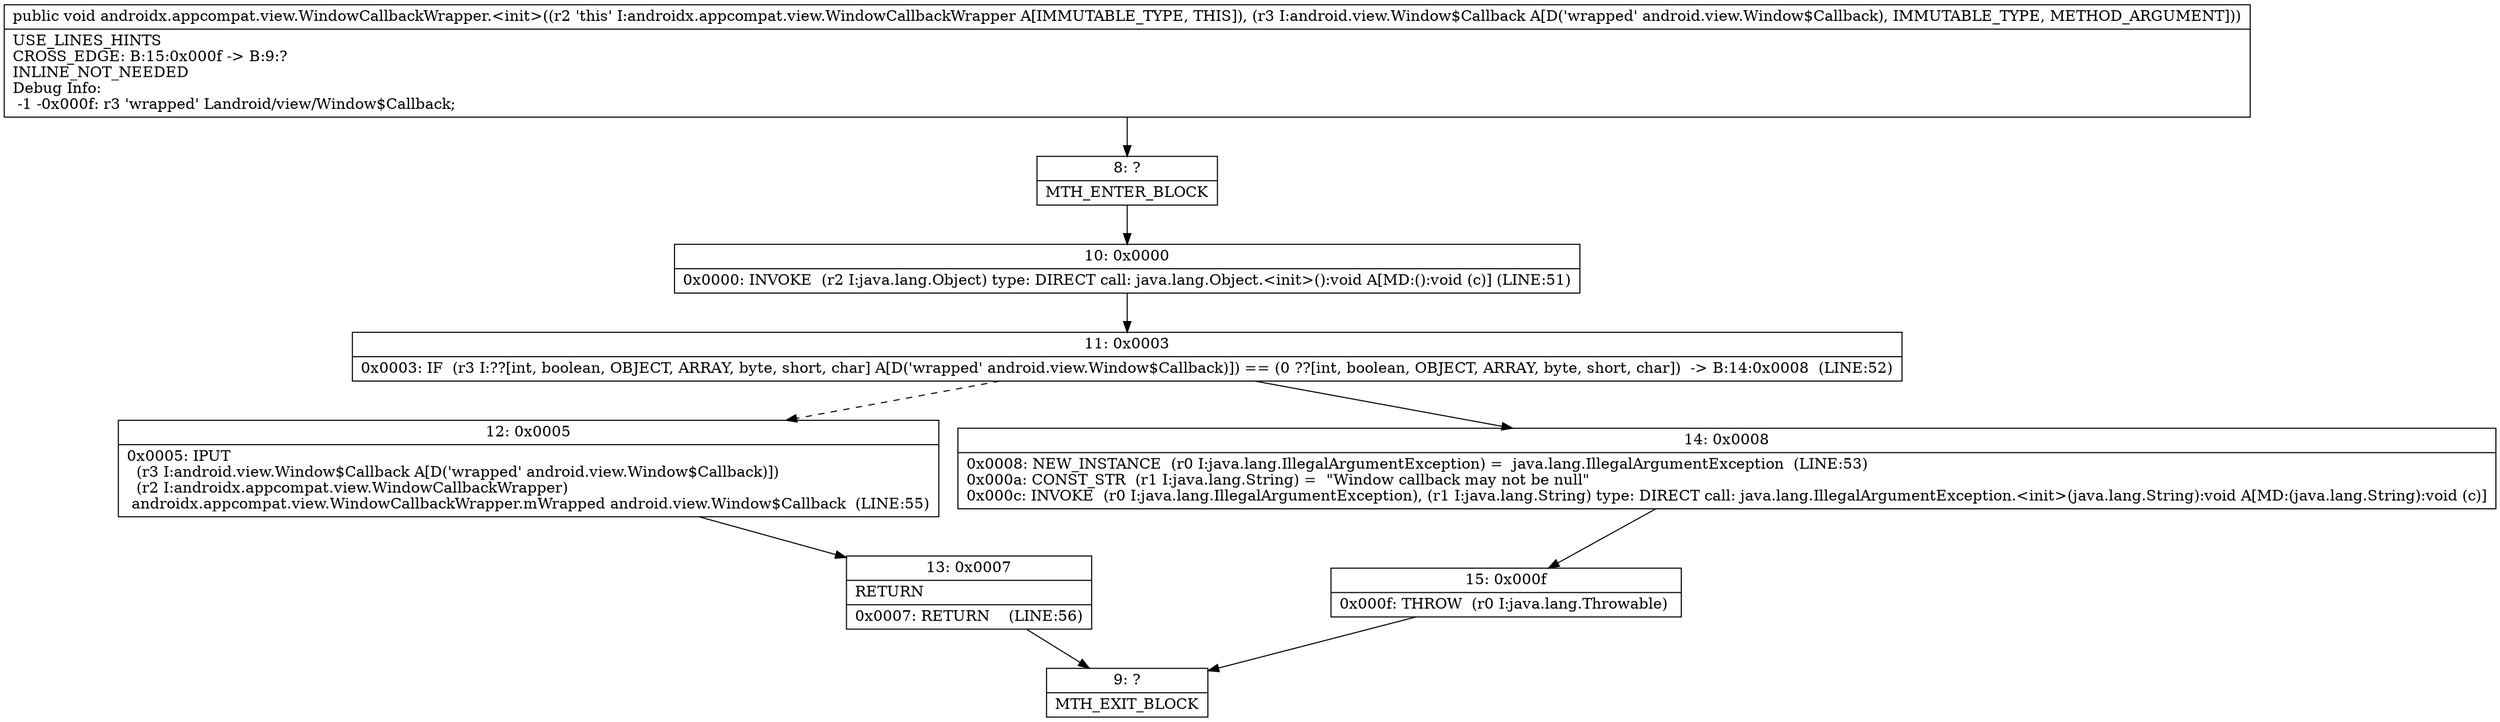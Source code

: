 digraph "CFG forandroidx.appcompat.view.WindowCallbackWrapper.\<init\>(Landroid\/view\/Window$Callback;)V" {
Node_8 [shape=record,label="{8\:\ ?|MTH_ENTER_BLOCK\l}"];
Node_10 [shape=record,label="{10\:\ 0x0000|0x0000: INVOKE  (r2 I:java.lang.Object) type: DIRECT call: java.lang.Object.\<init\>():void A[MD:():void (c)] (LINE:51)\l}"];
Node_11 [shape=record,label="{11\:\ 0x0003|0x0003: IF  (r3 I:??[int, boolean, OBJECT, ARRAY, byte, short, char] A[D('wrapped' android.view.Window$Callback)]) == (0 ??[int, boolean, OBJECT, ARRAY, byte, short, char])  \-\> B:14:0x0008  (LINE:52)\l}"];
Node_12 [shape=record,label="{12\:\ 0x0005|0x0005: IPUT  \l  (r3 I:android.view.Window$Callback A[D('wrapped' android.view.Window$Callback)])\l  (r2 I:androidx.appcompat.view.WindowCallbackWrapper)\l androidx.appcompat.view.WindowCallbackWrapper.mWrapped android.view.Window$Callback  (LINE:55)\l}"];
Node_13 [shape=record,label="{13\:\ 0x0007|RETURN\l|0x0007: RETURN    (LINE:56)\l}"];
Node_9 [shape=record,label="{9\:\ ?|MTH_EXIT_BLOCK\l}"];
Node_14 [shape=record,label="{14\:\ 0x0008|0x0008: NEW_INSTANCE  (r0 I:java.lang.IllegalArgumentException) =  java.lang.IllegalArgumentException  (LINE:53)\l0x000a: CONST_STR  (r1 I:java.lang.String) =  \"Window callback may not be null\" \l0x000c: INVOKE  (r0 I:java.lang.IllegalArgumentException), (r1 I:java.lang.String) type: DIRECT call: java.lang.IllegalArgumentException.\<init\>(java.lang.String):void A[MD:(java.lang.String):void (c)]\l}"];
Node_15 [shape=record,label="{15\:\ 0x000f|0x000f: THROW  (r0 I:java.lang.Throwable) \l}"];
MethodNode[shape=record,label="{public void androidx.appcompat.view.WindowCallbackWrapper.\<init\>((r2 'this' I:androidx.appcompat.view.WindowCallbackWrapper A[IMMUTABLE_TYPE, THIS]), (r3 I:android.view.Window$Callback A[D('wrapped' android.view.Window$Callback), IMMUTABLE_TYPE, METHOD_ARGUMENT]))  | USE_LINES_HINTS\lCROSS_EDGE: B:15:0x000f \-\> B:9:?\lINLINE_NOT_NEEDED\lDebug Info:\l  \-1 \-0x000f: r3 'wrapped' Landroid\/view\/Window$Callback;\l}"];
MethodNode -> Node_8;Node_8 -> Node_10;
Node_10 -> Node_11;
Node_11 -> Node_12[style=dashed];
Node_11 -> Node_14;
Node_12 -> Node_13;
Node_13 -> Node_9;
Node_14 -> Node_15;
Node_15 -> Node_9;
}

